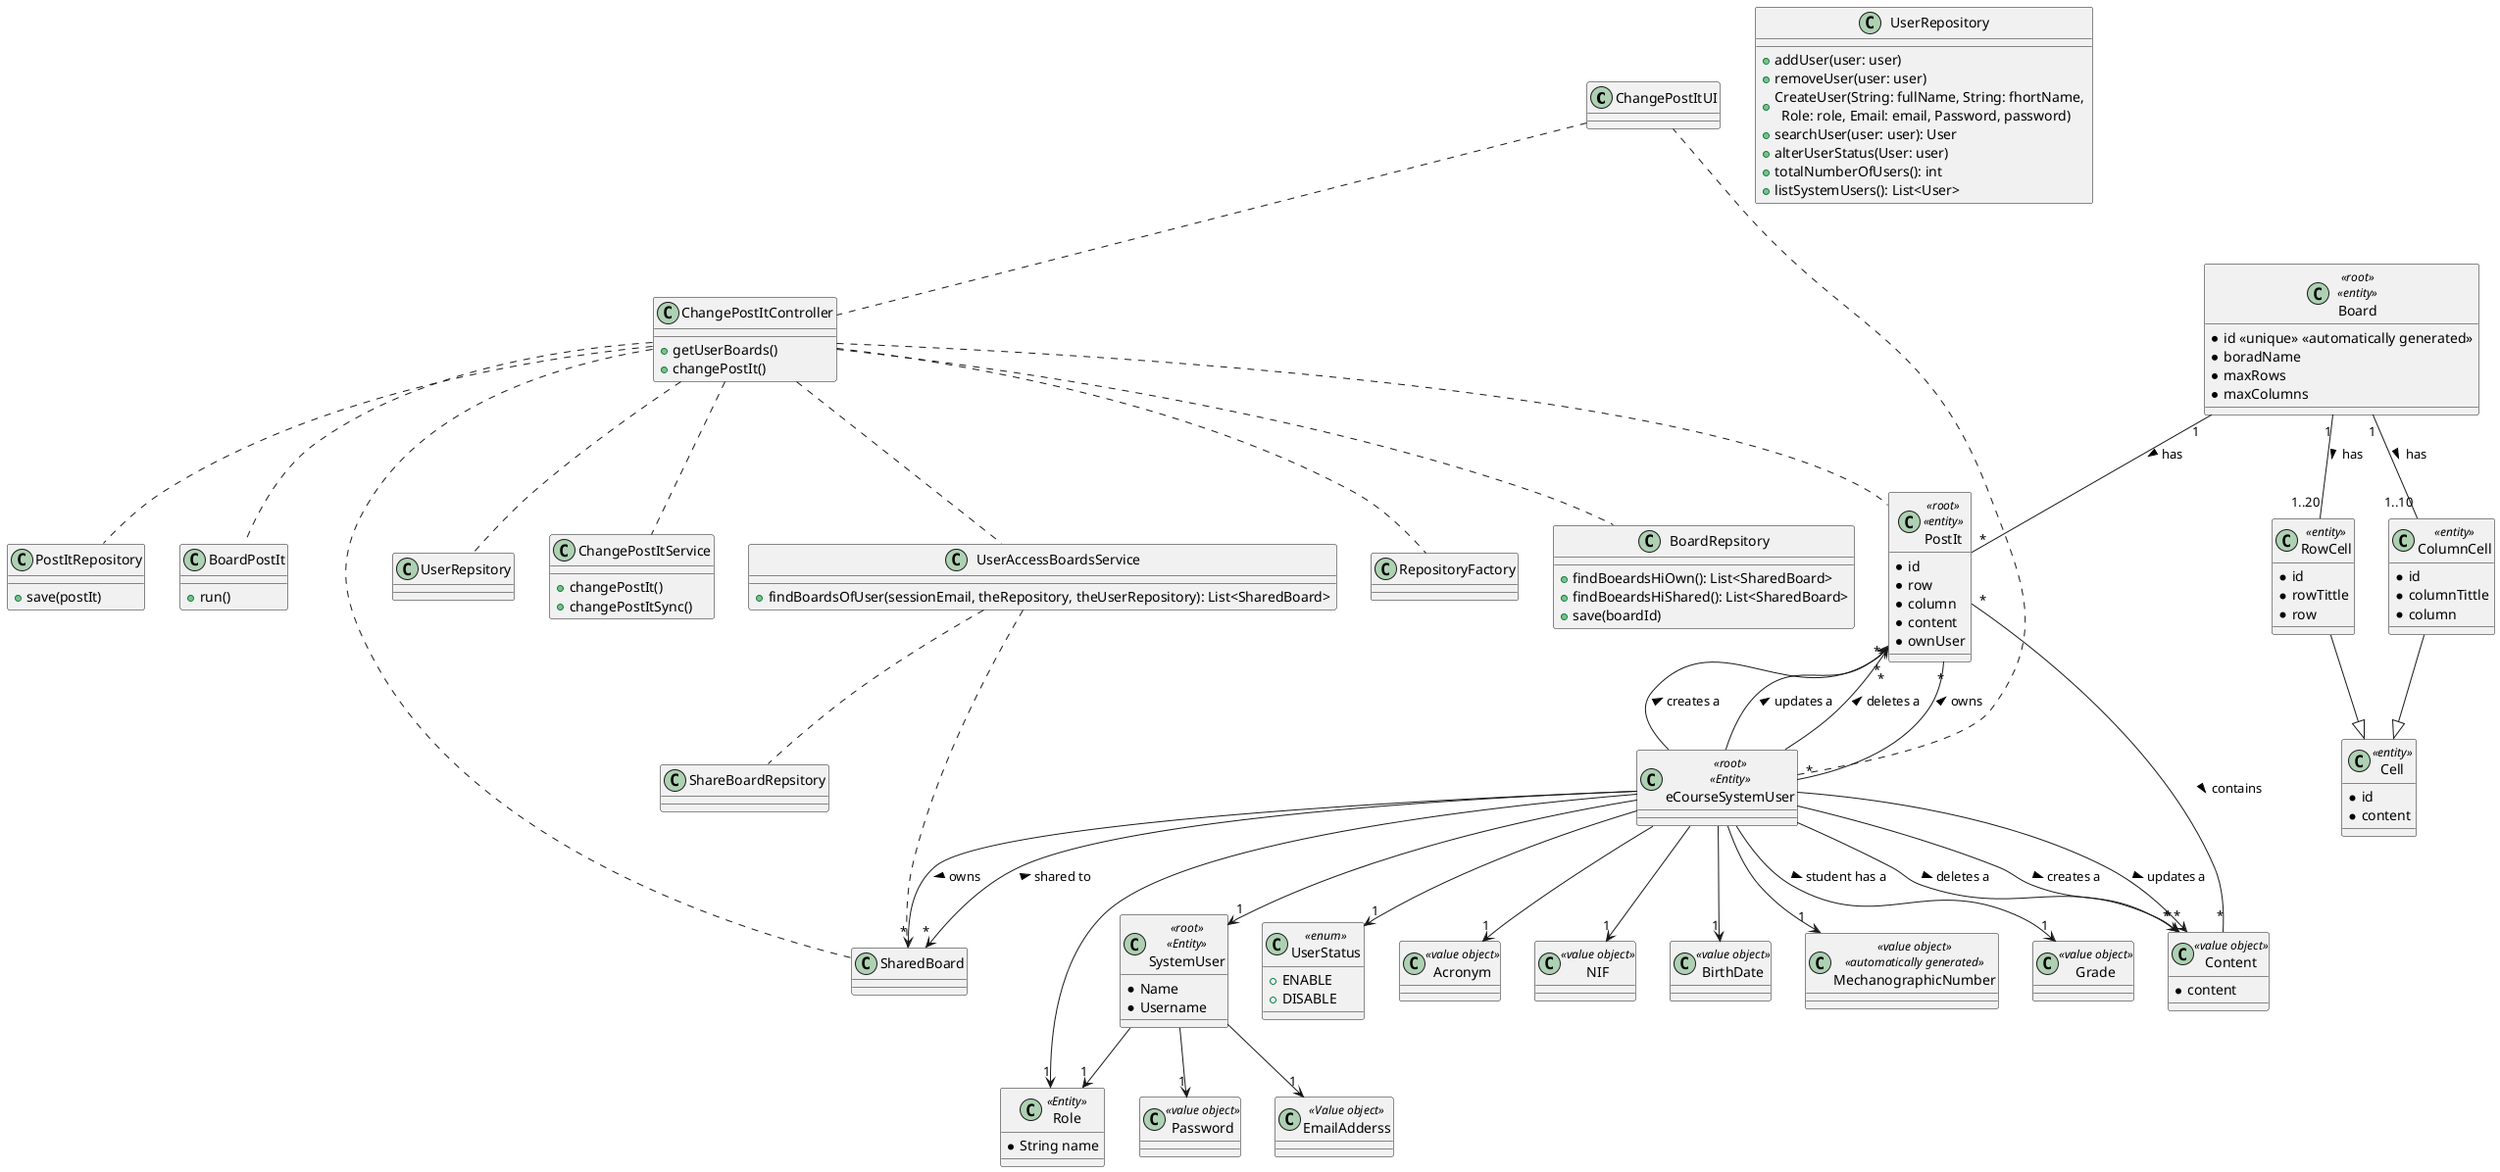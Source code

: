 @startuml

top to bottom direction

class ChangePostItUI {
}

class ChangePostItController {
    + getUserBoards()
    + changePostIt()
}

class ChangePostItService{
    + changePostIt()
    + changePostItSync()
}

class UserAccessBoardsService {
    + findBoardsOfUser(sessionEmail, theRepository, theUserRepository): List<SharedBoard>
}

class RepositoryFactory {

}

class BoardRepsitory {
    + findBoeardsHiOwn(): List<SharedBoard>
    + findBoeardsHiShared(): List<SharedBoard>
    + save(boardId)
}

class PostItRepository {
    + save(postIt)
}


class Board <<root>> <<entity>> {
    * id <<unique>> <<automatically generated>>
    * boradName
    * maxRows
    * maxColumns
}

class Cell <<entity>> {
    * id
    * content
}

class ColumnCell <<entity>> {
    * id
    * columnTittle
    * column
}

class RowCell <<entity>> {
    * id
    * rowTittle
    * row
}

class PostIt <<root>> <<entity>> {
    * id
    * row
    * column
    * content
    * ownUser
}

class Content <<value object>> {
    * content
}

class BoardPostIt {
    + run()
}



class SystemUser <<root>> <<Entity>> {
    * Name
    * Username
}

class eCourseSystemUser <<root>> <<Entity>> {

}

class EmailAdderss <<Value object>>

class Role <<Entity>> {
    * String name
}

class UserStatus <<enum>> {
    + ENABLE
    + DISABLE
}

class Password <<value object>>

class Acronym <<value object>>

class NIF <<value object>>

class BirthDate <<value object>>

class MechanographicNumber <<value object>> <<automatically generated>>

class Grade <<value object>>

class UserRepository {
    + addUser(user: user)
    + removeUser(user: user)
    + CreateUser(String: fullName, String: fhortName, \n  Role: role, Email: email, Password, password)
    + searchUser(user: user): User
    + alterUserStatus(User: user)
    + totalNumberOfUsers(): int
    + listSystemUsers(): List<User>
}


SystemUser --> "1" EmailAdderss
SystemUser --> "1" Password
SystemUser --> "1" Role

eCourseSystemUser --> "1" SystemUser
eCourseSystemUser --> "1" Role
eCourseSystemUser --> "1" UserStatus
eCourseSystemUser --> "1" Acronym
eCourseSystemUser --> "1" NIF
eCourseSystemUser --> "1" BirthDate
eCourseSystemUser --> "1" MechanographicNumber
eCourseSystemUser --> "1" Grade : student has a >
eCourseSystemUser --> "*" SharedBoard : owns >
eCourseSystemUser --> "*" SharedBoard : shared to <
eCourseSystemUser --> "*" PostIt : creates a >
eCourseSystemUser --> "*" PostIt : updates a >
eCourseSystemUser --> "*" PostIt : deletes a >
eCourseSystemUser --> "*" Content : creates a >
eCourseSystemUser --> "*" Content : updates a >
eCourseSystemUser --> "*" Content : deletes a >

Board "1" -- "1..20" RowCell : has >
Board "1" -- "1..10" ColumnCell : has >
Board "1" -- "*" PostIt : has >

ColumnCell --|> Cell
RowCell --|> Cell

PostIt "*" -- "*" Content : contains >
PostIt "*" -- "*" eCourseSystemUser : owns <


eCourseSystemUser .. ChangePostItUI
ChangePostItUI .. ChangePostItController
ChangePostItController .. ChangePostItService

ChangePostItController .. RepositoryFactory
ChangePostItController .. BoardRepsitory
ChangePostItController .. PostItRepository
ChangePostItController .. UserRepsitory
ChangePostItController .. UserAccessBoardsService
ChangePostItController .. BoardPostIt
ChangePostItController .. SharedBoard
ChangePostItController .. PostIt

UserAccessBoardsService .. ShareBoardRepsitory
UserAccessBoardsService .. SharedBoard



@enduml